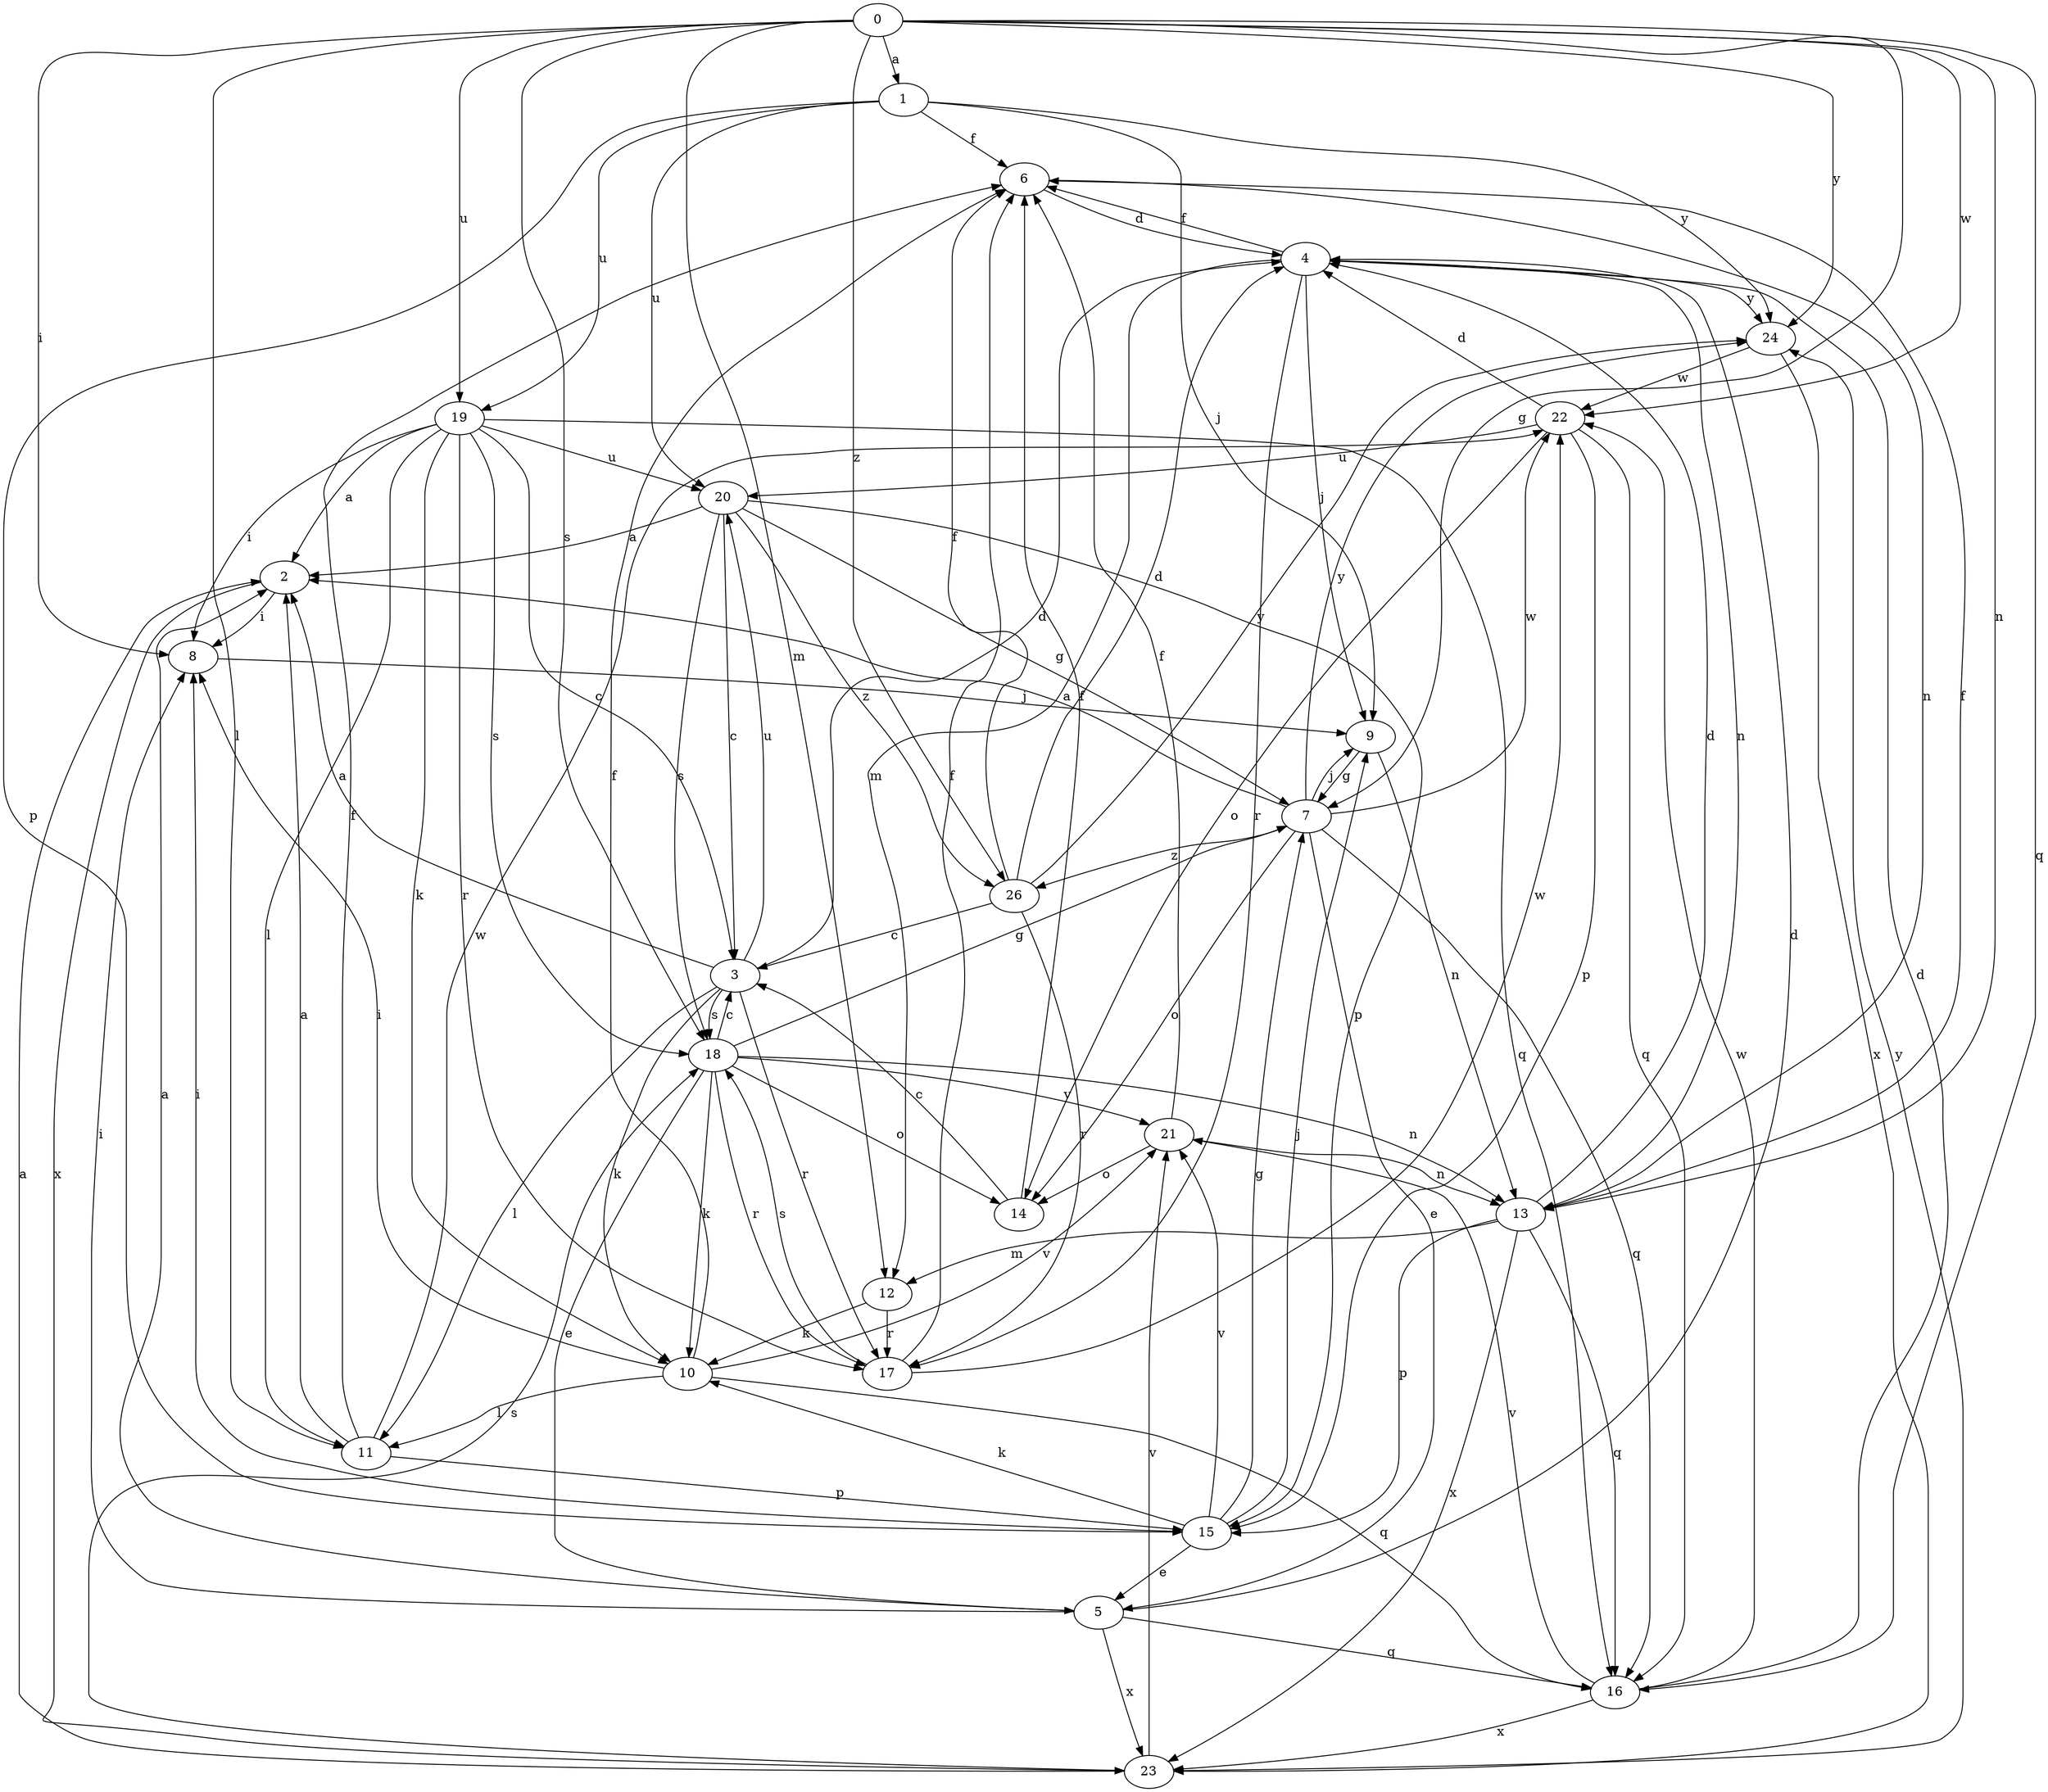 strict digraph  {
1;
2;
3;
4;
5;
6;
7;
8;
9;
10;
11;
12;
13;
14;
15;
16;
17;
18;
19;
20;
21;
0;
22;
23;
24;
26;
1 -> 6  [label=f];
1 -> 9  [label=j];
1 -> 15  [label=p];
1 -> 19  [label=u];
1 -> 20  [label=u];
1 -> 24  [label=y];
2 -> 8  [label=i];
2 -> 23  [label=x];
3 -> 2  [label=a];
3 -> 4  [label=d];
3 -> 10  [label=k];
3 -> 11  [label=l];
3 -> 17  [label=r];
3 -> 18  [label=s];
3 -> 20  [label=u];
4 -> 6  [label=f];
4 -> 9  [label=j];
4 -> 12  [label=m];
4 -> 13  [label=n];
4 -> 17  [label=r];
4 -> 24  [label=y];
5 -> 2  [label=a];
5 -> 4  [label=d];
5 -> 8  [label=i];
5 -> 16  [label=q];
5 -> 23  [label=x];
6 -> 4  [label=d];
6 -> 13  [label=n];
7 -> 2  [label=a];
7 -> 5  [label=e];
7 -> 9  [label=j];
7 -> 14  [label=o];
7 -> 16  [label=q];
7 -> 22  [label=w];
7 -> 24  [label=y];
7 -> 26  [label=z];
8 -> 9  [label=j];
9 -> 7  [label=g];
9 -> 13  [label=n];
10 -> 6  [label=f];
10 -> 8  [label=i];
10 -> 11  [label=l];
10 -> 16  [label=q];
10 -> 21  [label=v];
11 -> 2  [label=a];
11 -> 6  [label=f];
11 -> 15  [label=p];
11 -> 22  [label=w];
12 -> 10  [label=k];
12 -> 17  [label=r];
13 -> 4  [label=d];
13 -> 6  [label=f];
13 -> 12  [label=m];
13 -> 15  [label=p];
13 -> 16  [label=q];
13 -> 23  [label=x];
14 -> 3  [label=c];
14 -> 6  [label=f];
15 -> 5  [label=e];
15 -> 7  [label=g];
15 -> 8  [label=i];
15 -> 9  [label=j];
15 -> 10  [label=k];
15 -> 21  [label=v];
16 -> 4  [label=d];
16 -> 21  [label=v];
16 -> 22  [label=w];
16 -> 23  [label=x];
17 -> 6  [label=f];
17 -> 18  [label=s];
17 -> 22  [label=w];
18 -> 3  [label=c];
18 -> 5  [label=e];
18 -> 7  [label=g];
18 -> 10  [label=k];
18 -> 13  [label=n];
18 -> 14  [label=o];
18 -> 17  [label=r];
18 -> 21  [label=v];
19 -> 2  [label=a];
19 -> 3  [label=c];
19 -> 8  [label=i];
19 -> 10  [label=k];
19 -> 11  [label=l];
19 -> 16  [label=q];
19 -> 17  [label=r];
19 -> 18  [label=s];
19 -> 20  [label=u];
20 -> 2  [label=a];
20 -> 3  [label=c];
20 -> 7  [label=g];
20 -> 15  [label=p];
20 -> 18  [label=s];
20 -> 26  [label=z];
21 -> 6  [label=f];
21 -> 13  [label=n];
21 -> 14  [label=o];
0 -> 1  [label=a];
0 -> 7  [label=g];
0 -> 8  [label=i];
0 -> 11  [label=l];
0 -> 12  [label=m];
0 -> 13  [label=n];
0 -> 16  [label=q];
0 -> 18  [label=s];
0 -> 19  [label=u];
0 -> 22  [label=w];
0 -> 24  [label=y];
0 -> 26  [label=z];
22 -> 4  [label=d];
22 -> 14  [label=o];
22 -> 15  [label=p];
22 -> 16  [label=q];
22 -> 20  [label=u];
23 -> 2  [label=a];
23 -> 18  [label=s];
23 -> 21  [label=v];
23 -> 24  [label=y];
24 -> 22  [label=w];
24 -> 23  [label=x];
26 -> 3  [label=c];
26 -> 4  [label=d];
26 -> 6  [label=f];
26 -> 17  [label=r];
26 -> 24  [label=y];
}
